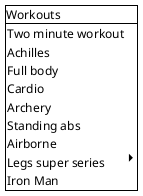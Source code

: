 @startsalt

{#
    Workouts
    {
        Two minute workout
        Achilles
        Full body
        Cardio
        Archery
        Standing abs
        Airborne
        Legs super series |    <&caret-right>
        Iron Man
    }
}

@endsalt

